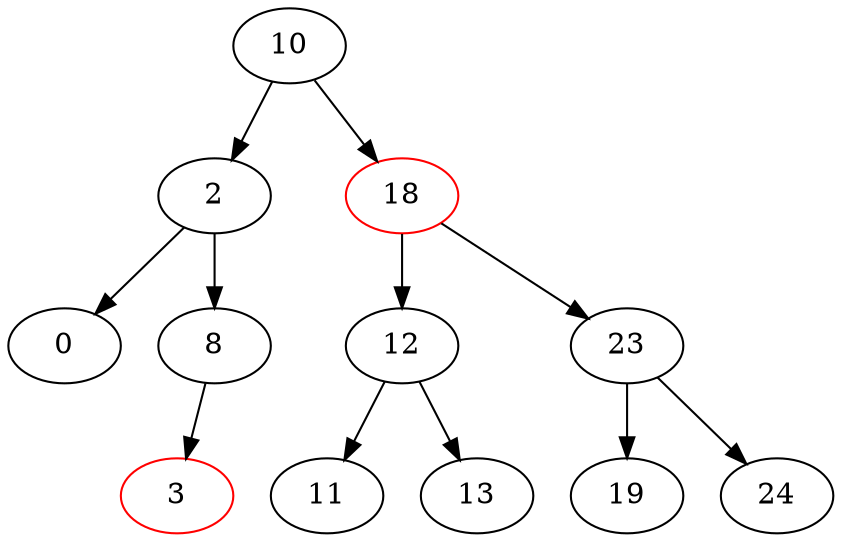 digraph G { 
	10 [color=black];
	10 -> 2;
	2 [color=black];
	10 -> 18;
	18 [color=red];
	2 [color=black];
	2 -> 0;
	0 [color=black];
	2 -> 8;
	8 [color=black];
	18 [color=red];
	18 -> 12;
	12 [color=black];
	18 -> 23;
	23 [color=black];
	0 [color=black];
	8 [color=black];
	8 -> 3;
	3 [color=red];
	12 [color=black];
	12 -> 11;
	11 [color=black];
	12 -> 13;
	13 [color=black];
	23 [color=black];
	23 -> 19;
	19 [color=black];
	23 -> 24;
	24 [color=black];
	3 [color=red];
	11 [color=black];
	13 [color=black];
	19 [color=black];
	24 [color=black];
}
